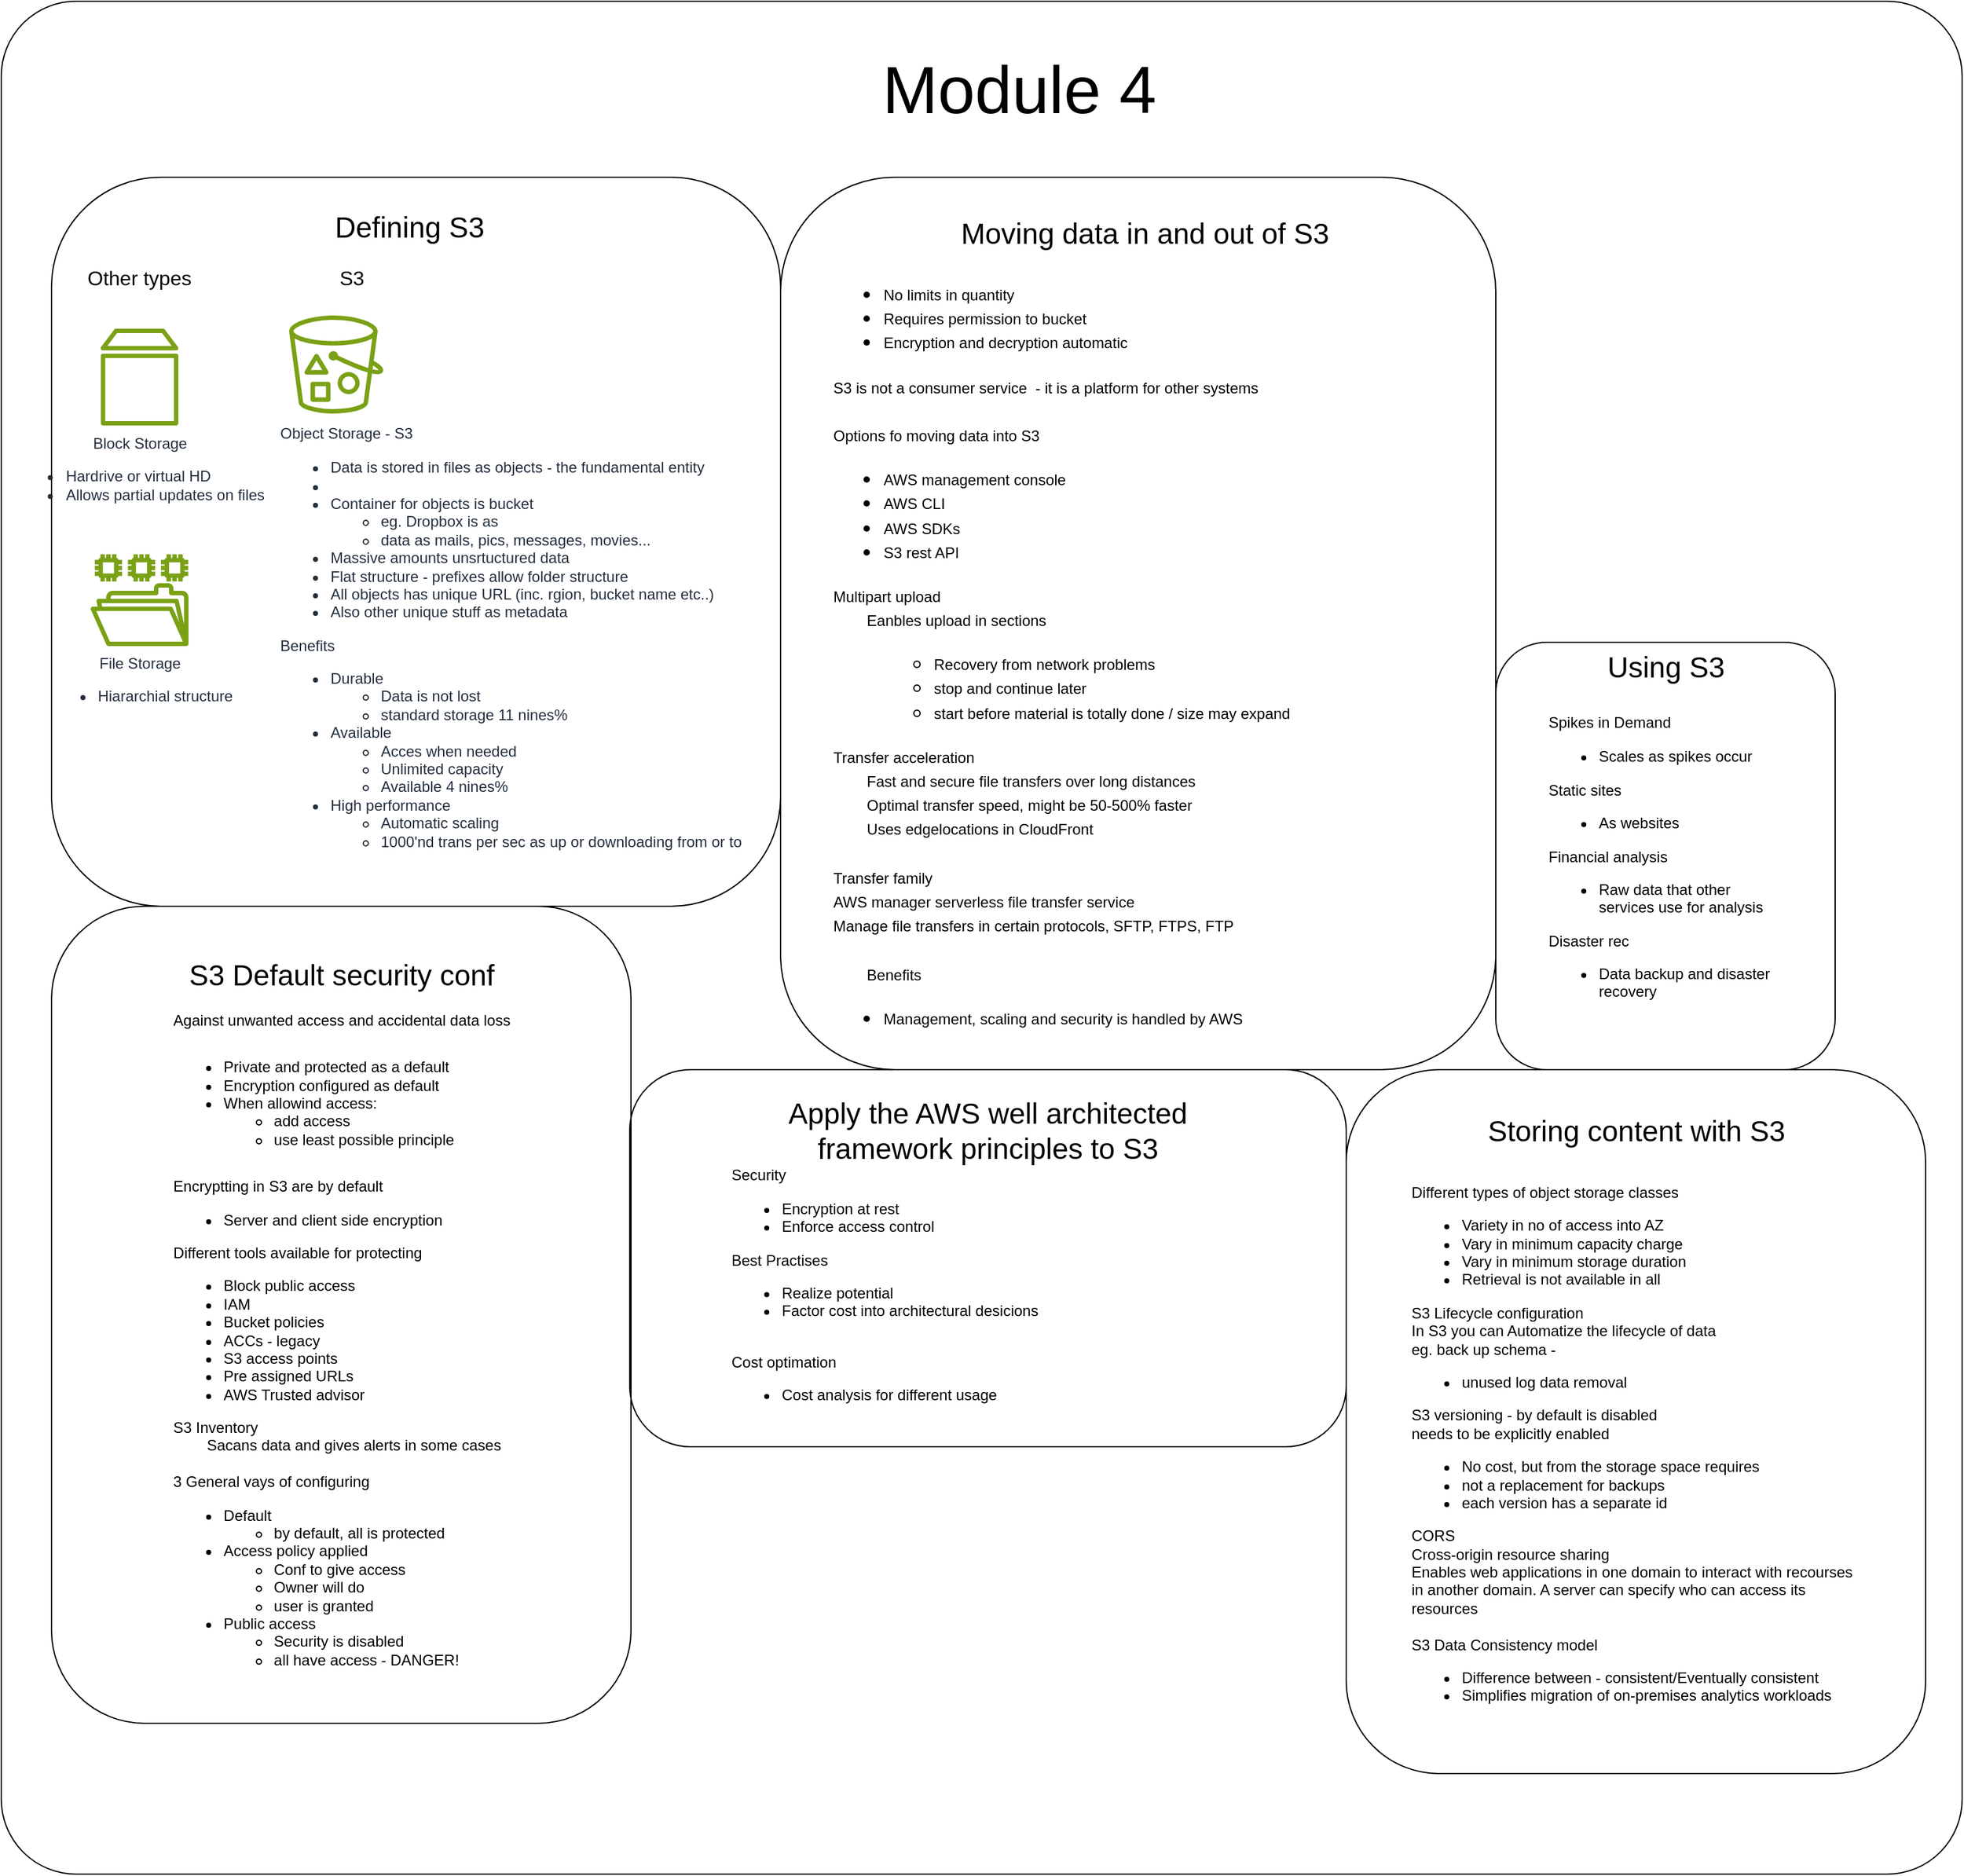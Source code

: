 <mxfile version="24.0.5" type="github" pages="2">
  <diagram name="Sivu-1" id="L24YR4mxjg8pdM1JmiOZ">
    <mxGraphModel dx="4521" dy="3495" grid="1" gridSize="10" guides="1" tooltips="1" connect="1" arrows="1" fold="1" page="1" pageScale="1" pageWidth="827" pageHeight="1169" math="0" shadow="0">
      <root>
        <mxCell id="0" />
        <mxCell id="1" parent="0" />
        <mxCell id="wOVYKrJNmB9qR2LeFTkK-28" value="" style="group" vertex="1" connectable="0" parent="1">
          <mxGeometry x="-100" y="-120" width="1560" height="1490" as="geometry" />
        </mxCell>
        <mxCell id="wOVYKrJNmB9qR2LeFTkK-25" value="" style="group" vertex="1" connectable="0" parent="wOVYKrJNmB9qR2LeFTkK-28">
          <mxGeometry x="40" y="140" width="1491" height="1330" as="geometry" />
        </mxCell>
        <mxCell id="JYpF7NDxPvWHbW9yyKpU-22" value="" style="group" parent="wOVYKrJNmB9qR2LeFTkK-25" vertex="1" connectable="0">
          <mxGeometry width="580" height="640" as="geometry" />
        </mxCell>
        <mxCell id="JYpF7NDxPvWHbW9yyKpU-18" value="" style="rounded=1;whiteSpace=wrap;html=1;fillColor=none;container=0;" parent="JYpF7NDxPvWHbW9yyKpU-22" vertex="1">
          <mxGeometry width="580" height="580" as="geometry" />
        </mxCell>
        <mxCell id="JYpF7NDxPvWHbW9yyKpU-1" value="&lt;font style=&quot;font-size: 23px;&quot;&gt;Defining S3&lt;/font&gt;" style="text;strokeColor=none;fillColor=none;html=1;align=center;verticalAlign=middle;whiteSpace=wrap;rounded=0;fontSize=16;container=0;" parent="JYpF7NDxPvWHbW9yyKpU-22" vertex="1">
          <mxGeometry x="84.5" y="10" width="400" height="60" as="geometry" />
        </mxCell>
        <mxCell id="JYpF7NDxPvWHbW9yyKpU-3" value="File Storage&lt;br&gt;&lt;ul&gt;&lt;li&gt;&lt;span style=&quot;background-color: initial;&quot;&gt;Hiararchial structure&lt;/span&gt;&lt;/li&gt;&lt;/ul&gt;" style="sketch=0;outlineConnect=0;fontColor=#232F3E;gradientColor=none;fillColor=#7AA116;strokeColor=none;dashed=0;verticalLabelPosition=bottom;verticalAlign=top;align=center;html=1;fontSize=12;fontStyle=0;aspect=fixed;pointerEvents=1;shape=mxgraph.aws4.file_system;container=0;" parent="JYpF7NDxPvWHbW9yyKpU-22" vertex="1">
          <mxGeometry x="31" y="300" width="78" height="73" as="geometry" />
        </mxCell>
        <mxCell id="JYpF7NDxPvWHbW9yyKpU-5" value="" style="sketch=0;outlineConnect=0;fontColor=#232F3E;gradientColor=none;fillColor=#7AA116;strokeColor=none;dashed=0;verticalLabelPosition=bottom;verticalAlign=top;align=center;html=1;fontSize=12;fontStyle=0;aspect=fixed;pointerEvents=1;shape=mxgraph.aws4.bucket_with_objects;container=0;" parent="JYpF7NDxPvWHbW9yyKpU-22" vertex="1">
          <mxGeometry x="189" y="110" width="75" height="78" as="geometry" />
        </mxCell>
        <mxCell id="JYpF7NDxPvWHbW9yyKpU-8" value="Block Storage&lt;br&gt;&lt;ul style=&quot;text-align: left;&quot;&gt;&lt;li&gt;&lt;span style=&quot;background-color: initial;&quot;&gt;Hardrive or virtual HD&amp;nbsp;&lt;/span&gt;&lt;/li&gt;&lt;li&gt;&lt;span style=&quot;background-color: initial;&quot;&gt;Allows partial updates on files&lt;/span&gt;&lt;/li&gt;&lt;/ul&gt;" style="sketch=0;outlineConnect=0;fontColor=#232F3E;gradientColor=none;fillColor=#7AA116;strokeColor=none;dashed=0;verticalLabelPosition=bottom;verticalAlign=top;align=center;html=1;fontSize=12;fontStyle=0;aspect=fixed;pointerEvents=1;shape=mxgraph.aws4.volume;container=0;" parent="JYpF7NDxPvWHbW9yyKpU-22" vertex="1">
          <mxGeometry x="39" y="120" width="62" height="78" as="geometry" />
        </mxCell>
        <mxCell id="JYpF7NDxPvWHbW9yyKpU-10" value="&lt;span style=&quot;color: rgb(35, 47, 62); font-size: 12px; text-wrap: nowrap;&quot;&gt;Object Storage - S3&lt;/span&gt;&lt;div style=&quot;color: rgb(35, 47, 62); font-size: 12px; text-wrap: nowrap;&quot;&gt;&lt;ul&gt;&lt;li style=&quot;&quot;&gt;Data is stored in files as objects - the fundamental entity&lt;/li&gt;&lt;li&gt;&lt;/li&gt;&lt;li style=&quot;&quot;&gt;Container for objects is bucket&amp;nbsp;&lt;/li&gt;&lt;ul&gt;&lt;li&gt;eg. Dropbox is as&lt;/li&gt;&lt;li&gt;data as mails, pics, messages, movies...&lt;/li&gt;&lt;/ul&gt;&lt;li&gt;Massive amounts unsrtuctured data&lt;/li&gt;&lt;li style=&quot;&quot;&gt;Flat structure - prefixes allow folder structure&lt;/li&gt;&lt;li style=&quot;&quot;&gt;All objects has unique URL (inc. rgion, bucket name etc..)&lt;/li&gt;&lt;li style=&quot;&quot;&gt;Also other unique stuff as metadata&amp;nbsp;&lt;/li&gt;&lt;/ul&gt;&lt;div&gt;Benefits&lt;/div&gt;&lt;div&gt;&lt;ul&gt;&lt;li&gt;Durable&lt;/li&gt;&lt;ul&gt;&lt;li&gt;Data is not lost&lt;/li&gt;&lt;li&gt;standard storage 11 nines%&lt;/li&gt;&lt;/ul&gt;&lt;li&gt;Available&lt;/li&gt;&lt;ul&gt;&lt;li&gt;Acces when needed&lt;/li&gt;&lt;li&gt;Unlimited capacity&lt;/li&gt;&lt;li&gt;Available 4 nines%&lt;/li&gt;&lt;/ul&gt;&lt;li&gt;High performance&lt;/li&gt;&lt;ul&gt;&lt;li&gt;Automatic scaling&lt;/li&gt;&lt;li&gt;1000&#39;nd trans per sec as up or downloading from or to&lt;/li&gt;&lt;/ul&gt;&lt;/ul&gt;&lt;/div&gt;&lt;/div&gt;" style="text;strokeColor=none;fillColor=none;html=1;align=left;verticalAlign=middle;whiteSpace=wrap;rounded=0;fontSize=16;container=0;" parent="JYpF7NDxPvWHbW9yyKpU-22" vertex="1">
          <mxGeometry x="180" y="170" width="411" height="400" as="geometry" />
        </mxCell>
        <mxCell id="JYpF7NDxPvWHbW9yyKpU-11" value="Other types" style="text;strokeColor=none;fillColor=none;html=1;align=center;verticalAlign=middle;whiteSpace=wrap;rounded=0;fontSize=16;container=0;" parent="JYpF7NDxPvWHbW9yyKpU-22" vertex="1">
          <mxGeometry y="70" width="140" height="20" as="geometry" />
        </mxCell>
        <mxCell id="JYpF7NDxPvWHbW9yyKpU-12" value="S3" style="text;strokeColor=none;fillColor=none;html=1;align=center;verticalAlign=middle;whiteSpace=wrap;rounded=0;fontSize=16;container=0;" parent="JYpF7NDxPvWHbW9yyKpU-22" vertex="1">
          <mxGeometry x="169" y="70" width="140" height="20" as="geometry" />
        </mxCell>
        <mxCell id="wOVYKrJNmB9qR2LeFTkK-3" value="" style="group" vertex="1" connectable="0" parent="wOVYKrJNmB9qR2LeFTkK-25">
          <mxGeometry x="580" width="569" height="710" as="geometry" />
        </mxCell>
        <mxCell id="wOVYKrJNmB9qR2LeFTkK-2" value="" style="rounded=1;whiteSpace=wrap;html=1;fillColor=none;container=0;arcSize=16;" vertex="1" parent="wOVYKrJNmB9qR2LeFTkK-3">
          <mxGeometry width="569" height="710" as="geometry" />
        </mxCell>
        <mxCell id="JYpF7NDxPvWHbW9yyKpU-23" value="Moving data in and out of S3" style="text;strokeColor=none;fillColor=none;html=1;align=center;verticalAlign=middle;whiteSpace=wrap;rounded=0;fontSize=23;" parent="wOVYKrJNmB9qR2LeFTkK-3" vertex="1">
          <mxGeometry x="100" y="30" width="380" height="30" as="geometry" />
        </mxCell>
        <mxCell id="JYpF7NDxPvWHbW9yyKpU-24" value="&lt;ul style=&quot;text-align: center;&quot;&gt;&lt;li style=&quot;text-align: left;&quot;&gt;&lt;span style=&quot;font-size: 12px;&quot;&gt;No limits in quantity&lt;/span&gt;&lt;/li&gt;&lt;li style=&quot;text-align: left;&quot;&gt;&lt;span style=&quot;font-size: 12px;&quot;&gt;Requires permission to bucket&lt;/span&gt;&lt;/li&gt;&lt;li style=&quot;text-align: left;&quot;&gt;&lt;span style=&quot;font-size: 12px;&quot;&gt;Encryption and decryption automatic&lt;/span&gt;&lt;/li&gt;&lt;/ul&gt;&lt;div&gt;&lt;span style=&quot;font-size: 12px;&quot;&gt;S3 is not a consumer service&amp;nbsp; - it is a platform for other systems&lt;/span&gt;&lt;/div&gt;&lt;div&gt;&lt;span style=&quot;font-size: 12px;&quot;&gt;&lt;br&gt;&lt;/span&gt;&lt;/div&gt;&lt;div&gt;&lt;span style=&quot;font-size: 12px;&quot;&gt;Options fo moving data into S3&lt;/span&gt;&lt;/div&gt;&lt;div&gt;&lt;ul&gt;&lt;li&gt;&lt;span style=&quot;font-size: 12px;&quot;&gt;AWS management console&lt;/span&gt;&lt;/li&gt;&lt;li&gt;&lt;span style=&quot;font-size: 12px;&quot;&gt;AWS CLI&lt;/span&gt;&lt;/li&gt;&lt;li&gt;&lt;span style=&quot;font-size: 12px;&quot;&gt;AWS SDKs&lt;/span&gt;&lt;/li&gt;&lt;li&gt;&lt;span style=&quot;font-size: 12px;&quot;&gt;S3 rest API&lt;/span&gt;&lt;/li&gt;&lt;/ul&gt;&lt;div&gt;&lt;span style=&quot;font-size: 12px;&quot;&gt;Multipart upload&lt;/span&gt;&lt;/div&gt;&lt;/div&gt;&lt;div&gt;&lt;span style=&quot;font-size: 12px;&quot;&gt;&lt;span style=&quot;white-space: pre;&quot;&gt;&#x9;&lt;/span&gt;Eanbles upload in sections&lt;br&gt;&lt;/span&gt;&lt;/div&gt;&lt;div&gt;&lt;ul&gt;&lt;ul&gt;&lt;li&gt;&lt;span style=&quot;font-size: 12px;&quot;&gt;Recovery from network problems&lt;/span&gt;&lt;/li&gt;&lt;li&gt;&lt;span style=&quot;font-size: 12px;&quot;&gt;stop and continue later&lt;/span&gt;&lt;/li&gt;&lt;li&gt;&lt;span style=&quot;font-size: 12px;&quot;&gt;start before material is totally done / size may expand&lt;/span&gt;&lt;/li&gt;&lt;/ul&gt;&lt;/ul&gt;&lt;div&gt;&lt;span style=&quot;font-size: 12px;&quot;&gt;Transfer acceleration&lt;/span&gt;&lt;/div&gt;&lt;/div&gt;&lt;div&gt;&lt;span style=&quot;font-size: 12px;&quot;&gt;&lt;span style=&quot;white-space: pre;&quot;&gt;&#x9;&lt;/span&gt;Fast and secure file transfers over long distances&lt;br&gt;&lt;/span&gt;&lt;/div&gt;&lt;div&gt;&lt;span style=&quot;font-size: 12px;&quot;&gt;&lt;span style=&quot;white-space: pre;&quot;&gt;&#x9;&lt;/span&gt;Optimal transfer speed, might be 50-500% faster&lt;/span&gt;&lt;/div&gt;&lt;div&gt;&lt;span style=&quot;font-size: 12px;&quot;&gt;&lt;span style=&quot;white-space: pre;&quot;&gt;&#x9;&lt;/span&gt;Uses edgelocations in CloudFront&lt;br&gt;&lt;/span&gt;&lt;/div&gt;&lt;div&gt;&lt;span style=&quot;font-size: 12px;&quot;&gt;&lt;br&gt;&lt;/span&gt;&lt;/div&gt;&lt;div&gt;&lt;span style=&quot;font-size: 12px;&quot;&gt;Transfer family&lt;/span&gt;&lt;/div&gt;&lt;div&gt;&lt;span style=&quot;font-size: 12px;&quot;&gt;AWS manager serverless file transfer service&lt;/span&gt;&lt;/div&gt;&lt;div&gt;&lt;span style=&quot;font-size: 12px;&quot;&gt;Manage file transfers in certain protocols, SFTP, FTPS, FTP&lt;/span&gt;&lt;/div&gt;&lt;div&gt;&lt;span style=&quot;font-size: 12px;&quot;&gt;&lt;br&gt;&lt;/span&gt;&lt;/div&gt;&lt;div&gt;&lt;span style=&quot;font-size: 12px;&quot;&gt;&lt;span style=&quot;white-space: pre;&quot;&gt;&#x9;&lt;/span&gt;Benefits&lt;/span&gt;&lt;/div&gt;&lt;div&gt;&lt;ul&gt;&lt;li&gt;&lt;span style=&quot;font-size: 12px;&quot;&gt;Management, scaling and security is handled by AWS&lt;span style=&quot;white-space: pre;&quot;&gt;&#x9;&lt;/span&gt;&lt;/span&gt;&lt;/li&gt;&lt;/ul&gt;&lt;/div&gt;&lt;div&gt;&lt;span style=&quot;font-size: 12px;&quot;&gt;&lt;span style=&quot;white-space: pre;&quot;&gt;&#x9;&lt;/span&gt;&lt;br&gt;&lt;/span&gt;&lt;/div&gt;" style="text;strokeColor=none;fillColor=none;html=1;align=left;verticalAlign=top;whiteSpace=wrap;rounded=0;fontSize=16;horizontal=1;" parent="wOVYKrJNmB9qR2LeFTkK-3" vertex="1">
          <mxGeometry x="40" y="60" width="490" height="620" as="geometry" />
        </mxCell>
        <mxCell id="wOVYKrJNmB9qR2LeFTkK-1" style="edgeStyle=none;curved=1;rounded=0;orthogonalLoop=1;jettySize=auto;html=1;exitX=0.5;exitY=1;exitDx=0;exitDy=0;fontSize=12;startSize=8;endSize=8;" edge="1" parent="wOVYKrJNmB9qR2LeFTkK-3" source="JYpF7NDxPvWHbW9yyKpU-24" target="JYpF7NDxPvWHbW9yyKpU-24">
          <mxGeometry relative="1" as="geometry" />
        </mxCell>
        <mxCell id="wOVYKrJNmB9qR2LeFTkK-19" value="" style="group" vertex="1" connectable="0" parent="wOVYKrJNmB9qR2LeFTkK-25">
          <mxGeometry y="580" width="461" height="750" as="geometry" />
        </mxCell>
        <mxCell id="wOVYKrJNmB9qR2LeFTkK-18" value="" style="rounded=1;whiteSpace=wrap;html=1;fillColor=none;container=0;arcSize=16;" vertex="1" parent="wOVYKrJNmB9qR2LeFTkK-19">
          <mxGeometry width="461" height="650" as="geometry" />
        </mxCell>
        <mxCell id="wOVYKrJNmB9qR2LeFTkK-12" value="S3 Default security conf&lt;div&gt;&lt;div style=&quot;&quot;&gt;&lt;div style=&quot;font-size: 12px; text-align: left;&quot;&gt;&lt;span style=&quot;background-color: initial;&quot;&gt;&lt;br&gt;&lt;/span&gt;&lt;/div&gt;&lt;div style=&quot;font-size: 12px; text-align: left;&quot;&gt;&lt;span style=&quot;background-color: initial;&quot;&gt;Against unwanted access and accidental data loss&lt;/span&gt;&lt;/div&gt;&lt;ul style=&quot;&quot;&gt;&lt;li style=&quot;font-size: 12px; text-align: left;&quot;&gt;Private and protected as a default&lt;/li&gt;&lt;li style=&quot;font-size: 12px; text-align: left;&quot;&gt;Encryption configured as default&lt;/li&gt;&lt;li style=&quot;font-size: 12px; text-align: left;&quot;&gt;When allowind access:&lt;/li&gt;&lt;ul style=&quot;font-size: 12px;&quot;&gt;&lt;li style=&quot;text-align: left;&quot;&gt;add access&lt;/li&gt;&lt;li style=&quot;text-align: left;&quot;&gt;use least possible principle&lt;/li&gt;&lt;/ul&gt;&lt;/ul&gt;&lt;span style=&quot;font-size: 12px;&quot;&gt;&lt;div style=&quot;text-align: left;&quot;&gt;&lt;span style=&quot;background-color: initial;&quot;&gt;Encryptting in S3 are by default&lt;/span&gt;&lt;/div&gt;&lt;div style=&quot;text-align: left;&quot;&gt;&lt;ul&gt;&lt;li&gt;&lt;span style=&quot;background-color: initial;&quot;&gt;Server and client side encryption&lt;/span&gt;&lt;/li&gt;&lt;/ul&gt;&lt;div&gt;Different tools available for protecting&lt;/div&gt;&lt;div&gt;&lt;ul&gt;&lt;li&gt;Block public access&lt;/li&gt;&lt;li&gt;IAM&lt;/li&gt;&lt;li&gt;Bucket policies&lt;/li&gt;&lt;li&gt;ACCs - legacy&lt;/li&gt;&lt;li&gt;S3 access points&lt;/li&gt;&lt;li&gt;Pre assigned URLs&lt;/li&gt;&lt;li&gt;AWS Trusted advisor&lt;/li&gt;&lt;/ul&gt;&lt;div&gt;S3 Inventory&lt;/div&gt;&lt;/div&gt;&lt;div&gt;&lt;span style=&quot;white-space: pre;&quot;&gt;&#x9;&lt;/span&gt;Sacans data and gives alerts in some cases&lt;br&gt;&lt;/div&gt;&lt;div&gt;&lt;br&gt;&lt;/div&gt;&lt;div&gt;3 General vays of configuring&lt;/div&gt;&lt;div&gt;&lt;ul&gt;&lt;li&gt;Default&lt;/li&gt;&lt;ul&gt;&lt;li&gt;by default, all is protected&lt;/li&gt;&lt;/ul&gt;&lt;li&gt;Access policy applied&lt;/li&gt;&lt;ul&gt;&lt;li&gt;Conf to give access&lt;/li&gt;&lt;li&gt;Owner will do&lt;/li&gt;&lt;li&gt;user is granted&lt;/li&gt;&lt;/ul&gt;&lt;li&gt;Public access&lt;/li&gt;&lt;ul&gt;&lt;li&gt;Security is disabled&lt;/li&gt;&lt;li&gt;all have access - DANGER!&lt;/li&gt;&lt;/ul&gt;&lt;/ul&gt;&lt;/div&gt;&lt;/div&gt;&lt;/span&gt;&lt;/div&gt;&lt;/div&gt;" style="text;strokeColor=none;fillColor=none;html=1;align=center;verticalAlign=middle;whiteSpace=wrap;rounded=0;fontSize=23;" vertex="1" parent="wOVYKrJNmB9qR2LeFTkK-19">
          <mxGeometry x="40.5" width="380" height="660" as="geometry" />
        </mxCell>
        <mxCell id="wOVYKrJNmB9qR2LeFTkK-22" value="" style="group" vertex="1" connectable="0" parent="wOVYKrJNmB9qR2LeFTkK-25">
          <mxGeometry x="460" y="710" width="570" height="300" as="geometry" />
        </mxCell>
        <mxCell id="wOVYKrJNmB9qR2LeFTkK-21" value="" style="rounded=1;whiteSpace=wrap;html=1;fillColor=none;container=1;arcSize=16;" vertex="1" parent="wOVYKrJNmB9qR2LeFTkK-22">
          <mxGeometry width="570" height="300" as="geometry" />
        </mxCell>
        <mxCell id="wOVYKrJNmB9qR2LeFTkK-20" value="&lt;font style=&quot;font-size: 23px;&quot;&gt;Apply the AWS well architected framework principles to S3&lt;/font&gt;&lt;div style=&quot;text-align: left; font-size: 12px;&quot;&gt;Security&lt;/div&gt;&lt;div style=&quot;text-align: left; font-size: 12px;&quot;&gt;&lt;ul&gt;&lt;li&gt;Encryption at rest&lt;/li&gt;&lt;li&gt;Enforce access control&lt;/li&gt;&lt;/ul&gt;&lt;/div&gt;&lt;div style=&quot;text-align: left; font-size: 12px;&quot;&gt;Best Practises&lt;/div&gt;&lt;div style=&quot;text-align: left; font-size: 12px;&quot;&gt;&lt;ul&gt;&lt;li&gt;Realize potential&lt;/li&gt;&lt;li&gt;Factor cost into architectural desicions&lt;/li&gt;&lt;/ul&gt;&lt;/div&gt;&lt;div style=&quot;text-align: left; font-size: 12px;&quot;&gt;&lt;br&gt;&lt;/div&gt;&lt;div style=&quot;text-align: left; font-size: 12px;&quot;&gt;Cost optimation&lt;/div&gt;&lt;div style=&quot;text-align: left; font-size: 12px;&quot;&gt;&lt;ul&gt;&lt;li&gt;Cost analysis for different usage&lt;/li&gt;&lt;/ul&gt;&lt;/div&gt;" style="text;strokeColor=none;fillColor=none;html=1;align=center;verticalAlign=middle;whiteSpace=wrap;rounded=0;fontSize=16;container=0;" vertex="1" parent="wOVYKrJNmB9qR2LeFTkK-22">
          <mxGeometry x="80" width="410" height="300" as="geometry" />
        </mxCell>
        <mxCell id="wOVYKrJNmB9qR2LeFTkK-11" value="" style="group" vertex="1" connectable="0" parent="wOVYKrJNmB9qR2LeFTkK-25">
          <mxGeometry x="1030" y="710" width="461" height="560" as="geometry" />
        </mxCell>
        <mxCell id="wOVYKrJNmB9qR2LeFTkK-10" value="" style="rounded=1;whiteSpace=wrap;html=1;fillColor=none;container=0;arcSize=16;" vertex="1" parent="wOVYKrJNmB9qR2LeFTkK-11">
          <mxGeometry width="461" height="560" as="geometry" />
        </mxCell>
        <mxCell id="wOVYKrJNmB9qR2LeFTkK-4" value="Storing content with S3&lt;div&gt;&lt;br&gt;&lt;/div&gt;&lt;div style=&quot;text-align: left; font-size: 12px;&quot;&gt;Different types of object storage classes&lt;/div&gt;&lt;div style=&quot;text-align: left; font-size: 12px;&quot;&gt;&lt;ul&gt;&lt;li&gt;Variety in no of access into AZ&lt;/li&gt;&lt;li&gt;Vary in minimum capacity charge&lt;/li&gt;&lt;li&gt;Vary in minimum storage duration&lt;/li&gt;&lt;li&gt;Retrieval is not available in all&lt;/li&gt;&lt;/ul&gt;&lt;div&gt;S3 Lifecycle configuration&lt;/div&gt;&lt;div&gt;In S3 you can Automatize the lifecycle of data&lt;/div&gt;&lt;div&gt;eg. back up schema -&amp;nbsp;&lt;/div&gt;&lt;div&gt;&lt;ul&gt;&lt;li&gt;unused log data removal&lt;/li&gt;&lt;/ul&gt;&lt;div&gt;S3 versioning - by default is disabled&lt;/div&gt;&lt;div&gt;&lt;span style=&quot;background-color: initial;&quot;&gt;needs to be explicitly enabled&lt;/span&gt;&lt;/div&gt;&lt;/div&gt;&lt;div&gt;&lt;ul&gt;&lt;li&gt;No cost, but from the storage space requires&lt;/li&gt;&lt;li&gt;not a replacement for backups&lt;/li&gt;&lt;li&gt;each version has a separate id&lt;/li&gt;&lt;/ul&gt;&lt;div&gt;CORS&lt;/div&gt;&lt;/div&gt;&lt;div&gt;Cross-origin resource sharing&lt;/div&gt;&lt;div&gt;Enables web applications in one domain to interact with recourses in another domain. A server can specify who can access its resources&lt;/div&gt;&lt;div&gt;&lt;br&gt;&lt;/div&gt;&lt;div&gt;S3 Data Consistency model&lt;/div&gt;&lt;div&gt;&lt;ul&gt;&lt;li&gt;Difference between - consistent/Eventually consistent&lt;/li&gt;&lt;li&gt;Simplifies migration of on-premises analytics workloads&lt;/li&gt;&lt;/ul&gt;&lt;/div&gt;&lt;/div&gt;&lt;div&gt;&lt;br&gt;&lt;/div&gt;" style="text;strokeColor=none;fillColor=none;html=1;align=center;verticalAlign=middle;whiteSpace=wrap;rounded=0;fontSize=23;" vertex="1" parent="wOVYKrJNmB9qR2LeFTkK-11">
          <mxGeometry x="50.5" y="30" width="360" height="520" as="geometry" />
        </mxCell>
        <mxCell id="wOVYKrJNmB9qR2LeFTkK-24" value="" style="group" vertex="1" connectable="0" parent="wOVYKrJNmB9qR2LeFTkK-25">
          <mxGeometry x="1149" y="370" width="270" height="340" as="geometry" />
        </mxCell>
        <mxCell id="JYpF7NDxPvWHbW9yyKpU-19" value="" style="rounded=1;whiteSpace=wrap;html=1;fillColor=none;" parent="wOVYKrJNmB9qR2LeFTkK-24" vertex="1">
          <mxGeometry width="270" height="340" as="geometry" />
        </mxCell>
        <mxCell id="JYpF7NDxPvWHbW9yyKpU-15" value="&lt;span style=&quot;font-size: 12px; background-color: initial;&quot;&gt;Spikes in Demand&lt;/span&gt;&lt;br&gt;&lt;div style=&quot;font-size: 12px;&quot;&gt;&lt;ul&gt;&lt;li&gt;Scales as spikes occur&lt;/li&gt;&lt;/ul&gt;&lt;div&gt;Static sites&lt;/div&gt;&lt;div&gt;&lt;ul&gt;&lt;li&gt;As websites&lt;/li&gt;&lt;/ul&gt;&lt;div&gt;Financial analysis&lt;/div&gt;&lt;/div&gt;&lt;div&gt;&lt;ul&gt;&lt;li&gt;Raw data that other services use for analysis&lt;/li&gt;&lt;/ul&gt;&lt;div&gt;Disaster rec&lt;/div&gt;&lt;/div&gt;&lt;div&gt;&lt;ul&gt;&lt;li&gt;Data backup and disaster recovery&lt;/li&gt;&lt;/ul&gt;&lt;/div&gt;&lt;/div&gt;" style="text;strokeColor=none;fillColor=none;html=1;align=left;verticalAlign=middle;whiteSpace=wrap;rounded=0;fontSize=16;" parent="wOVYKrJNmB9qR2LeFTkK-24" vertex="1">
          <mxGeometry x="40" y="20" width="190" height="310" as="geometry" />
        </mxCell>
        <mxCell id="JYpF7NDxPvWHbW9yyKpU-13" value="&lt;font style=&quot;font-size: 23px;&quot;&gt;Using S3&lt;/font&gt;" style="text;strokeColor=none;fillColor=none;html=1;align=center;verticalAlign=middle;whiteSpace=wrap;rounded=0;fontSize=16;" parent="wOVYKrJNmB9qR2LeFTkK-24" vertex="1">
          <mxGeometry x="27.5" width="215" height="40" as="geometry" />
        </mxCell>
        <mxCell id="wOVYKrJNmB9qR2LeFTkK-26" value="" style="rounded=1;whiteSpace=wrap;html=1;fillColor=none;arcSize=4;" vertex="1" parent="wOVYKrJNmB9qR2LeFTkK-28">
          <mxGeometry width="1560" height="1490" as="geometry" />
        </mxCell>
        <mxCell id="wOVYKrJNmB9qR2LeFTkK-27" value="&lt;font style=&quot;font-size: 53px;&quot;&gt;Module 4&lt;/font&gt;" style="text;strokeColor=none;fillColor=none;html=1;align=center;verticalAlign=middle;whiteSpace=wrap;rounded=0;fontSize=16;" vertex="1" parent="wOVYKrJNmB9qR2LeFTkK-28">
          <mxGeometry x="100" y="20" width="1420" height="100" as="geometry" />
        </mxCell>
      </root>
    </mxGraphModel>
  </diagram>
  <diagram id="6QR3xMKYOyMuvxVGo-u6" name="Sivu-2">
    <mxGraphModel dx="801" dy="879" grid="0" gridSize="10" guides="1" tooltips="1" connect="1" arrows="1" fold="1" page="0" pageScale="1" pageWidth="827" pageHeight="1169" math="0" shadow="0">
      <root>
        <mxCell id="0" />
        <mxCell id="1" parent="0" />
      </root>
    </mxGraphModel>
  </diagram>
</mxfile>
